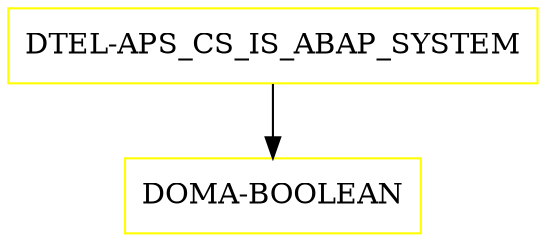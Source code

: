 digraph G {
  "DTEL-APS_CS_IS_ABAP_SYSTEM" [shape=box,color=yellow];
  "DOMA-BOOLEAN" [shape=box,color=yellow,URL="./DOMA_BOOLEAN.html"];
  "DTEL-APS_CS_IS_ABAP_SYSTEM" -> "DOMA-BOOLEAN";
}
